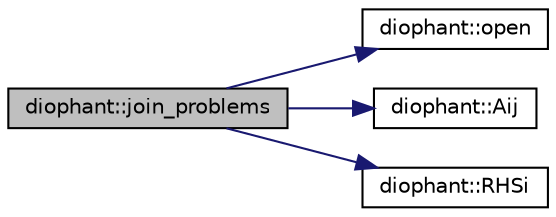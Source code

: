digraph "diophant::join_problems"
{
  edge [fontname="Helvetica",fontsize="10",labelfontname="Helvetica",labelfontsize="10"];
  node [fontname="Helvetica",fontsize="10",shape=record];
  rankdir="LR";
  Node285 [label="diophant::join_problems",height=0.2,width=0.4,color="black", fillcolor="grey75", style="filled", fontcolor="black"];
  Node285 -> Node286 [color="midnightblue",fontsize="10",style="solid",fontname="Helvetica"];
  Node286 [label="diophant::open",height=0.2,width=0.4,color="black", fillcolor="white", style="filled",URL="$d7/d9c/classdiophant.html#a182e2928400c2e7fc01f4155cec72b57"];
  Node285 -> Node287 [color="midnightblue",fontsize="10",style="solid",fontname="Helvetica"];
  Node287 [label="diophant::Aij",height=0.2,width=0.4,color="black", fillcolor="white", style="filled",URL="$d7/d9c/classdiophant.html#af86d3bf833485e2f2d7b4a19288fc698"];
  Node285 -> Node288 [color="midnightblue",fontsize="10",style="solid",fontname="Helvetica"];
  Node288 [label="diophant::RHSi",height=0.2,width=0.4,color="black", fillcolor="white", style="filled",URL="$d7/d9c/classdiophant.html#aa56efaa8e28e17c83f96ed409964b3e1"];
}
